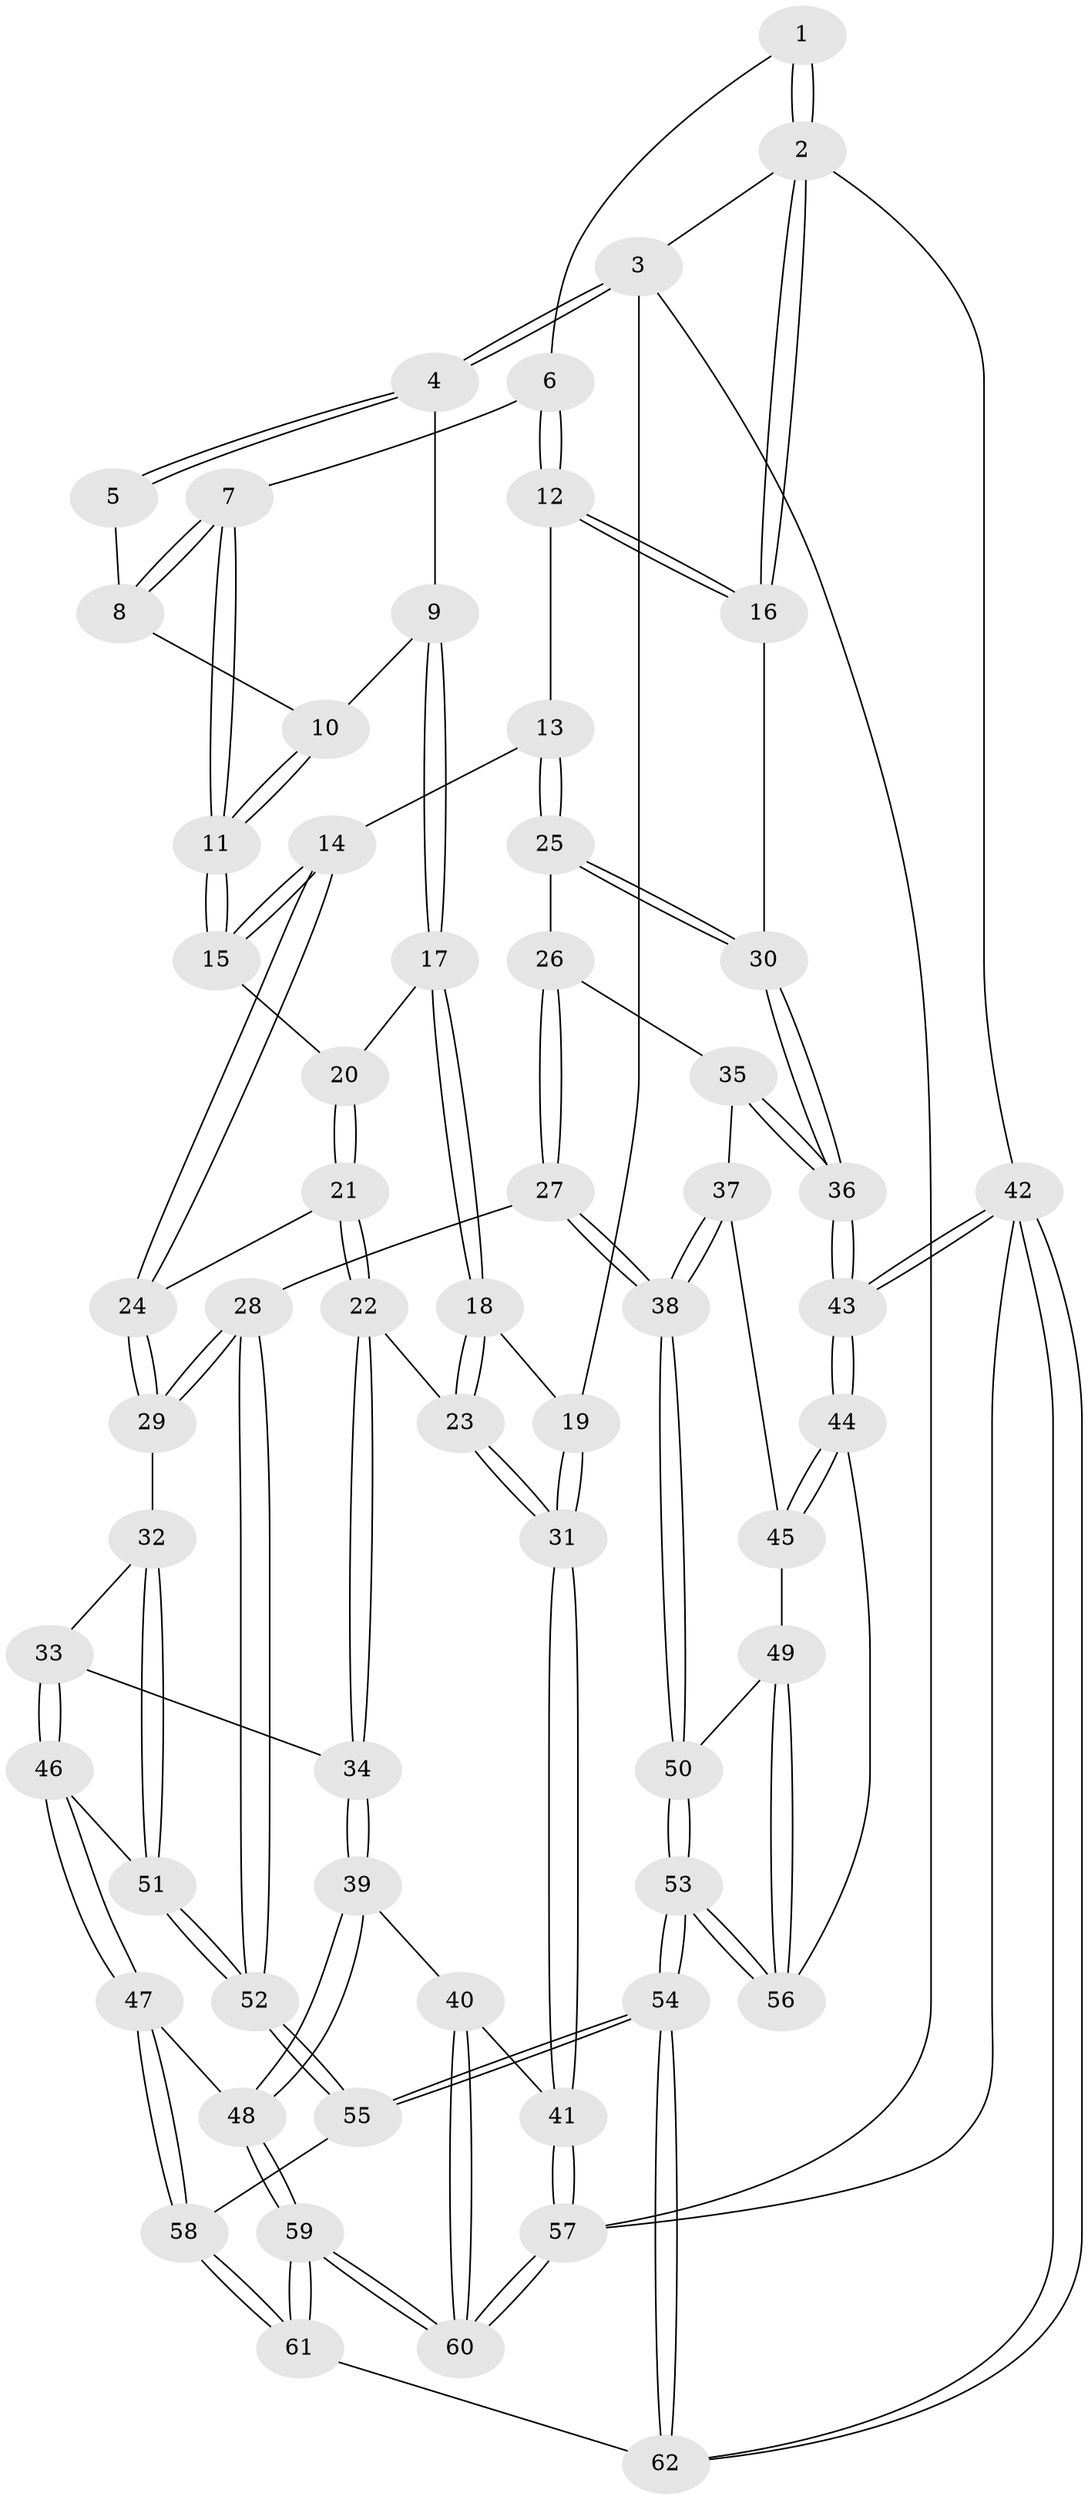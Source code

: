 // coarse degree distribution, {4: 0.27906976744186046, 5: 0.5116279069767442, 2: 0.023255813953488372, 3: 0.023255813953488372, 6: 0.13953488372093023, 7: 0.023255813953488372}
// Generated by graph-tools (version 1.1) at 2025/21/03/04/25 18:21:07]
// undirected, 62 vertices, 152 edges
graph export_dot {
graph [start="1"]
  node [color=gray90,style=filled];
  1 [pos="+0.6763179805439713+0"];
  2 [pos="+1+0"];
  3 [pos="+0+0"];
  4 [pos="+0.1086773748376604+0"];
  5 [pos="+0.6589702391584952+0"];
  6 [pos="+0.791073531639358+0.24876359321241076"];
  7 [pos="+0.6521467557735803+0.246654724018998"];
  8 [pos="+0.5800554110341549+0.09708172336317783"];
  9 [pos="+0.32973534540886185+0.2048888801966912"];
  10 [pos="+0.48057959296781394+0.16426998469732168"];
  11 [pos="+0.592179597865099+0.3123535154998095"];
  12 [pos="+0.8446297324544727+0.2836885472473932"];
  13 [pos="+0.7259673538717298+0.47203330081627237"];
  14 [pos="+0.680713559393719+0.4622591700152502"];
  15 [pos="+0.5765980684059756+0.3526893148533592"];
  16 [pos="+1+0.2176035917841381"];
  17 [pos="+0.32252355009108774+0.2818354383668158"];
  18 [pos="+0.18479217663457292+0.39713593420766"];
  19 [pos="+0+0.19044828687601756"];
  20 [pos="+0.43971239226934644+0.3772212226937639"];
  21 [pos="+0.44988589221286235+0.5343678978455136"];
  22 [pos="+0.2533024262111375+0.6006681062316139"];
  23 [pos="+0.1893633922485687+0.5599061942162241"];
  24 [pos="+0.5040977533092742+0.5757756338186394"];
  25 [pos="+0.7607216441317969+0.5342808613423102"];
  26 [pos="+0.7644669536739466+0.5960906013339218"];
  27 [pos="+0.73246031623134+0.6738756006676107"];
  28 [pos="+0.6071407950956806+0.71374067112345"];
  29 [pos="+0.533428225995184+0.679148286752344"];
  30 [pos="+1+0.4409208298284092"];
  31 [pos="+0+0.732380910730785"];
  32 [pos="+0.4756248186127432+0.7210683281573375"];
  33 [pos="+0.3837457709490715+0.7209850984732045"];
  34 [pos="+0.2735185238277501+0.6533750345185938"];
  35 [pos="+0.9577501214735049+0.6445150437329072"];
  36 [pos="+1+0.539693058258394"];
  37 [pos="+0.9096935126694147+0.7314854818424195"];
  38 [pos="+0.7923839539616223+0.7563320616842163"];
  39 [pos="+0.23176445276944782+0.8405588811379251"];
  40 [pos="+0.19731058892632486+0.8456486756775564"];
  41 [pos="+0+0.7810317615828192"];
  42 [pos="+1+1"];
  43 [pos="+1+0.9310282156244616"];
  44 [pos="+1+0.8962364048300643"];
  45 [pos="+0.9201962941363075+0.7478277049970671"];
  46 [pos="+0.34104051414986414+0.8614078875920782"];
  47 [pos="+0.3128855529168039+0.8791771230520917"];
  48 [pos="+0.26979448973413206+0.8652283486761813"];
  49 [pos="+0.9005394158153426+0.8411686813924214"];
  50 [pos="+0.7969537248862989+0.8162311234456489"];
  51 [pos="+0.45479414429443854+0.847152865167262"];
  52 [pos="+0.6178909956064387+1"];
  53 [pos="+0.7028115437593045+1"];
  54 [pos="+0.6555484846230053+1"];
  55 [pos="+0.6267794408548113+1"];
  56 [pos="+0.9717366796737481+0.891706598039526"];
  57 [pos="+0+1"];
  58 [pos="+0.3275374916682467+0.9150543088473813"];
  59 [pos="+0.0709239513524828+1"];
  60 [pos="+0.0394105074938334+1"];
  61 [pos="+0.3104644069586482+1"];
  62 [pos="+0.6556609212822319+1"];
  1 -- 2;
  1 -- 2;
  1 -- 6;
  2 -- 3;
  2 -- 16;
  2 -- 16;
  2 -- 42;
  3 -- 4;
  3 -- 4;
  3 -- 19;
  3 -- 57;
  4 -- 5;
  4 -- 5;
  4 -- 9;
  5 -- 8;
  6 -- 7;
  6 -- 12;
  6 -- 12;
  7 -- 8;
  7 -- 8;
  7 -- 11;
  7 -- 11;
  8 -- 10;
  9 -- 10;
  9 -- 17;
  9 -- 17;
  10 -- 11;
  10 -- 11;
  11 -- 15;
  11 -- 15;
  12 -- 13;
  12 -- 16;
  12 -- 16;
  13 -- 14;
  13 -- 25;
  13 -- 25;
  14 -- 15;
  14 -- 15;
  14 -- 24;
  14 -- 24;
  15 -- 20;
  16 -- 30;
  17 -- 18;
  17 -- 18;
  17 -- 20;
  18 -- 19;
  18 -- 23;
  18 -- 23;
  19 -- 31;
  19 -- 31;
  20 -- 21;
  20 -- 21;
  21 -- 22;
  21 -- 22;
  21 -- 24;
  22 -- 23;
  22 -- 34;
  22 -- 34;
  23 -- 31;
  23 -- 31;
  24 -- 29;
  24 -- 29;
  25 -- 26;
  25 -- 30;
  25 -- 30;
  26 -- 27;
  26 -- 27;
  26 -- 35;
  27 -- 28;
  27 -- 38;
  27 -- 38;
  28 -- 29;
  28 -- 29;
  28 -- 52;
  28 -- 52;
  29 -- 32;
  30 -- 36;
  30 -- 36;
  31 -- 41;
  31 -- 41;
  32 -- 33;
  32 -- 51;
  32 -- 51;
  33 -- 34;
  33 -- 46;
  33 -- 46;
  34 -- 39;
  34 -- 39;
  35 -- 36;
  35 -- 36;
  35 -- 37;
  36 -- 43;
  36 -- 43;
  37 -- 38;
  37 -- 38;
  37 -- 45;
  38 -- 50;
  38 -- 50;
  39 -- 40;
  39 -- 48;
  39 -- 48;
  40 -- 41;
  40 -- 60;
  40 -- 60;
  41 -- 57;
  41 -- 57;
  42 -- 43;
  42 -- 43;
  42 -- 62;
  42 -- 62;
  42 -- 57;
  43 -- 44;
  43 -- 44;
  44 -- 45;
  44 -- 45;
  44 -- 56;
  45 -- 49;
  46 -- 47;
  46 -- 47;
  46 -- 51;
  47 -- 48;
  47 -- 58;
  47 -- 58;
  48 -- 59;
  48 -- 59;
  49 -- 50;
  49 -- 56;
  49 -- 56;
  50 -- 53;
  50 -- 53;
  51 -- 52;
  51 -- 52;
  52 -- 55;
  52 -- 55;
  53 -- 54;
  53 -- 54;
  53 -- 56;
  53 -- 56;
  54 -- 55;
  54 -- 55;
  54 -- 62;
  54 -- 62;
  55 -- 58;
  57 -- 60;
  57 -- 60;
  58 -- 61;
  58 -- 61;
  59 -- 60;
  59 -- 60;
  59 -- 61;
  59 -- 61;
  61 -- 62;
}
